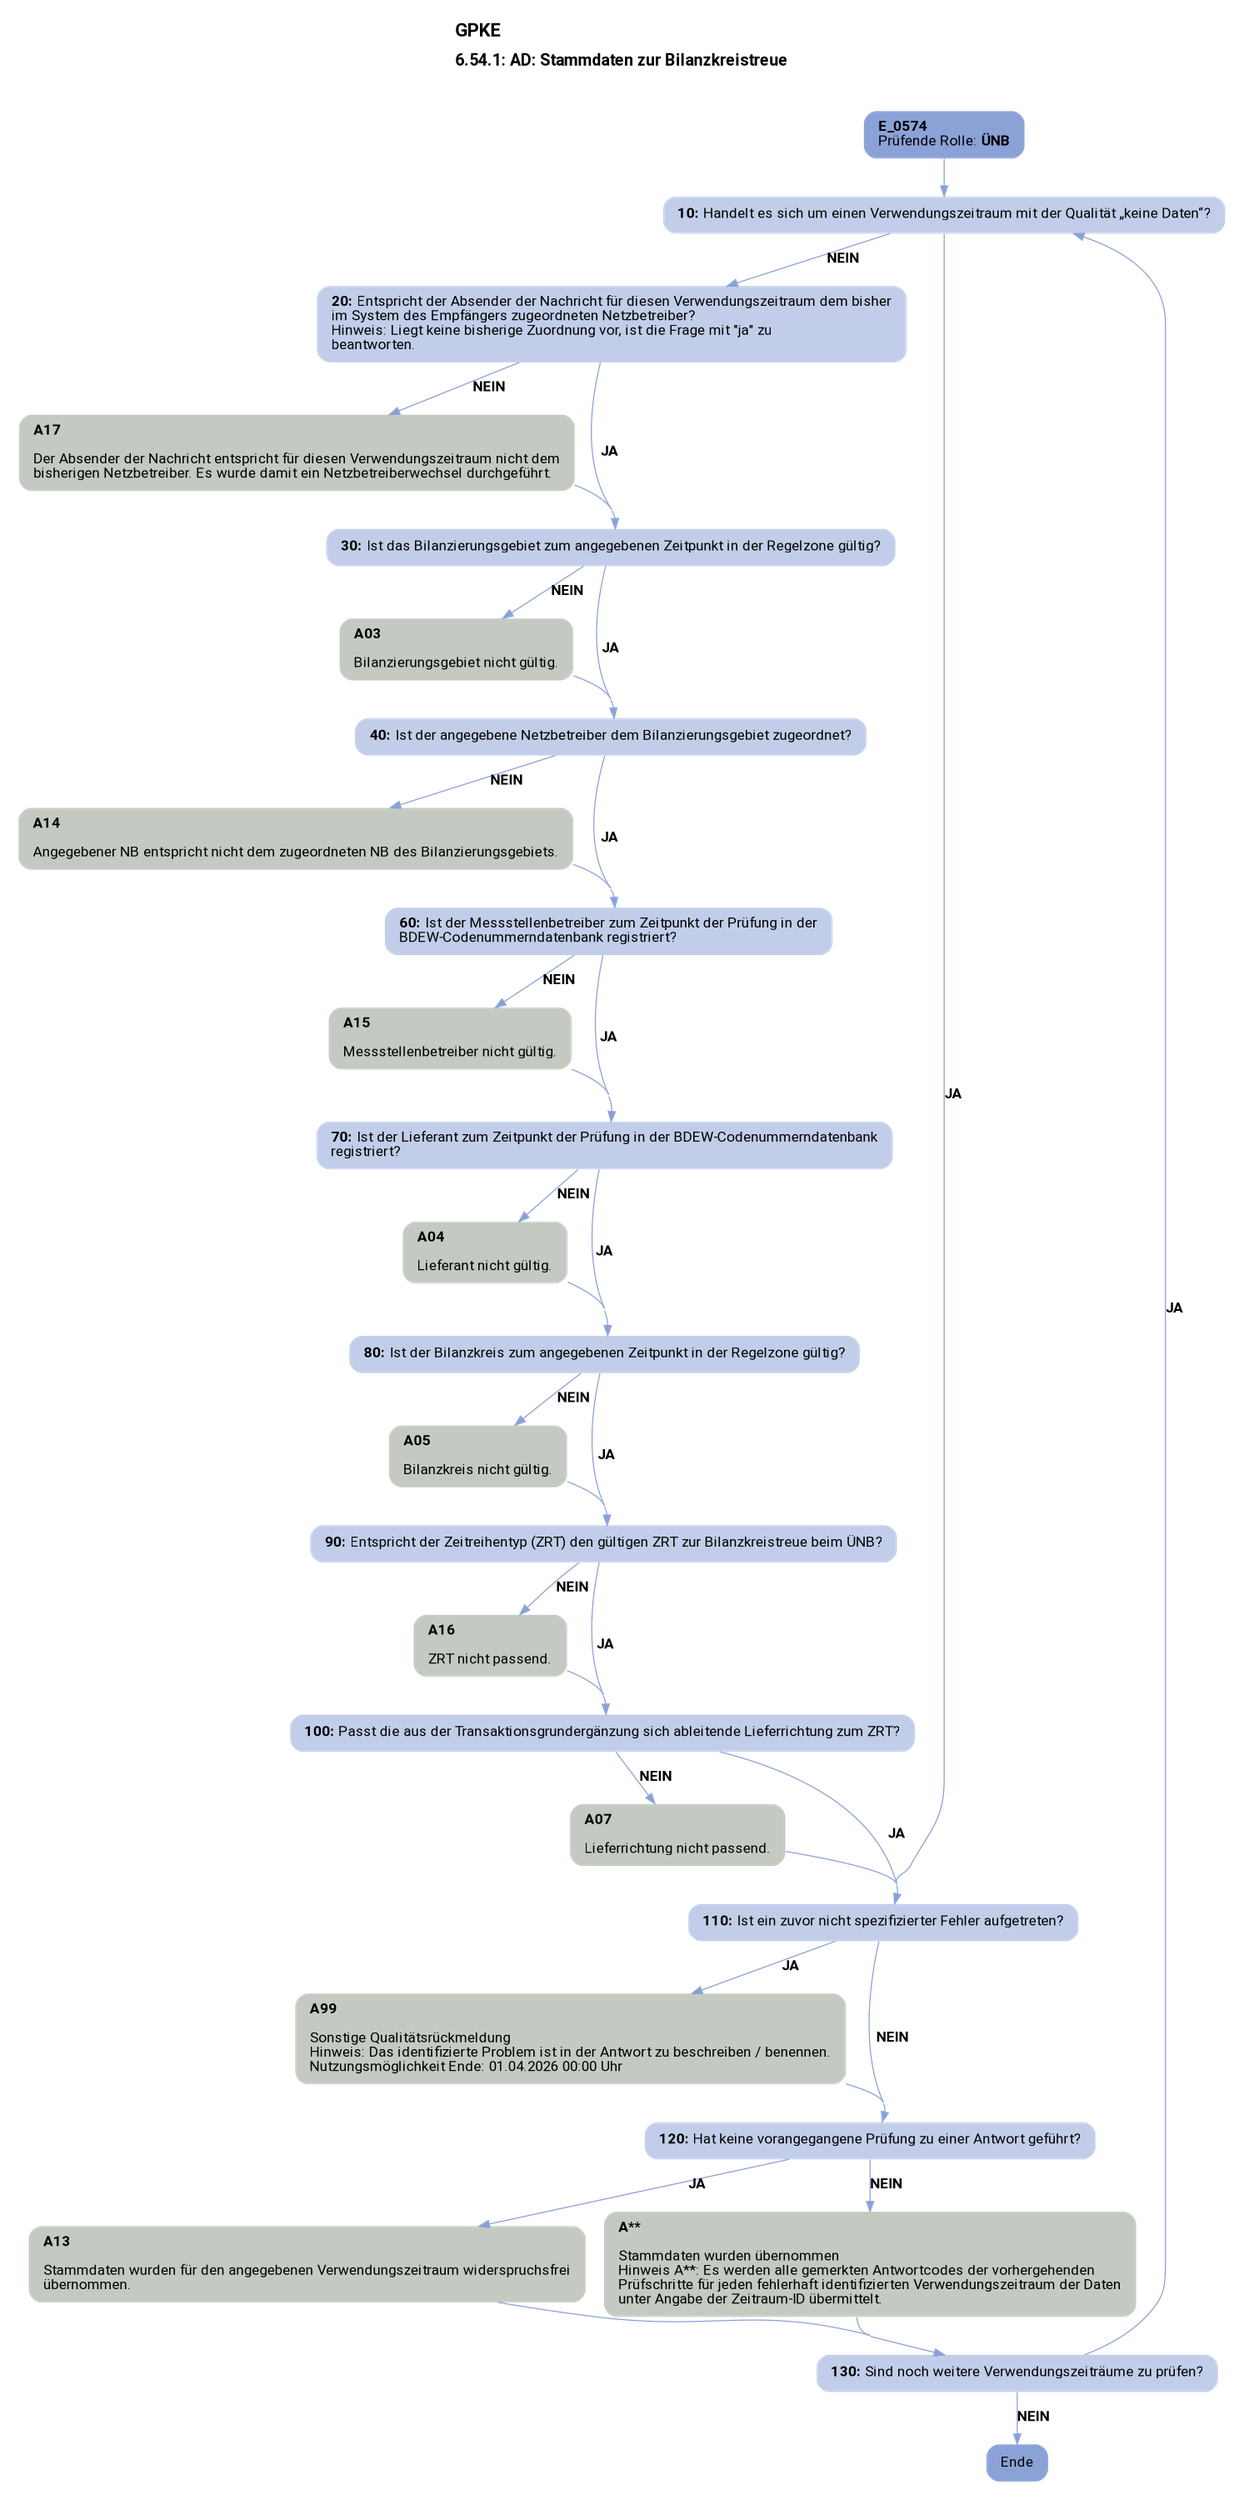digraph D {
    labelloc="t";
    label=<<B><FONT POINT-SIZE="18">GPKE</FONT></B><BR align="left"/><BR/><B><FONT POINT-SIZE="16">6.54.1: AD: Stammdaten zur Bilanzkreistreue</FONT></B><BR align="left"/><BR/><BR/><BR/>>;
    ratio="compress";
    concentrate=true;
    pack=true;
    rankdir=TB;
    packmode="array";
    size="20,20";
    fontsize=12;
    pad=0.25;
    "Start" [margin="0.2,0.12", shape=box, style="filled,rounded", penwidth=0.0, fillcolor="#8ba2d7", label=<<B>E_0574</B><BR align="left"/><FONT>Prüfende Rolle: <B>ÜNB</B></FONT><BR align="center"/>>, fontname="Roboto, sans-serif"];
    "10" [margin="0.2,0.12", shape=box, style="filled,rounded", penwidth=0.0, fillcolor="#c2cee9", label=<<B>10: </B>Handelt es sich um einen Verwendungszeitraum mit der Qualität „keine Daten“?<BR align="left"/>>, fontname="Roboto, sans-serif"];
    "20" [margin="0.2,0.12", shape=box, style="filled,rounded", penwidth=0.0, fillcolor="#c2cee9", label=<<B>20: </B>Entspricht der Absender der Nachricht für diesen Verwendungszeitraum dem bisher<BR align="left"/>im System des Empfängers zugeordneten Netzbetreiber?<BR align="left"/>Hinweis: Liegt keine bisherige Zuordnung vor, ist die Frage mit "ja" zu<BR align="left"/>beantworten.<BR align="left"/>>, fontname="Roboto, sans-serif"];
    "A17_30" [margin="0.2,0.12", shape=box, style="filled,rounded", penwidth=0.0, fillcolor="#c4cac1", label=<<B>A17</B><BR align="left"/><BR align="left"/><FONT>Der Absender der Nachricht entspricht für diesen Verwendungszeitraum nicht dem<BR align="left"/>bisherigen Netzbetreiber. Es wurde damit ein Netzbetreiberwechsel durchgeführt.<BR align="left"/></FONT>>, fontname="Roboto, sans-serif"];
    "30" [margin="0.2,0.12", shape=box, style="filled,rounded", penwidth=0.0, fillcolor="#c2cee9", label=<<B>30: </B>Ist das Bilanzierungsgebiet zum angegebenen Zeitpunkt in der Regelzone gültig?<BR align="left"/>>, fontname="Roboto, sans-serif"];
    "A03_40" [margin="0.2,0.12", shape=box, style="filled,rounded", penwidth=0.0, fillcolor="#c4cac1", label=<<B>A03</B><BR align="left"/><BR align="left"/><FONT>Bilanzierungsgebiet nicht gültig.<BR align="left"/></FONT>>, fontname="Roboto, sans-serif"];
    "40" [margin="0.2,0.12", shape=box, style="filled,rounded", penwidth=0.0, fillcolor="#c2cee9", label=<<B>40: </B>Ist der angegebene Netzbetreiber dem Bilanzierungsgebiet zugeordnet?<BR align="left"/>>, fontname="Roboto, sans-serif"];
    "A14_60" [margin="0.2,0.12", shape=box, style="filled,rounded", penwidth=0.0, fillcolor="#c4cac1", label=<<B>A14</B><BR align="left"/><BR align="left"/><FONT>Angegebener NB entspricht nicht dem zugeordneten NB des Bilanzierungsgebiets.<BR align="left"/></FONT>>, fontname="Roboto, sans-serif"];
    "60" [margin="0.2,0.12", shape=box, style="filled,rounded", penwidth=0.0, fillcolor="#c2cee9", label=<<B>60: </B>Ist der Messstellenbetreiber zum Zeitpunkt der Prüfung in der<BR align="left"/>BDEW-Codenummerndatenbank registriert?<BR align="left"/>>, fontname="Roboto, sans-serif"];
    "A15_70" [margin="0.2,0.12", shape=box, style="filled,rounded", penwidth=0.0, fillcolor="#c4cac1", label=<<B>A15</B><BR align="left"/><BR align="left"/><FONT>Messstellenbetreiber nicht gültig.<BR align="left"/></FONT>>, fontname="Roboto, sans-serif"];
    "70" [margin="0.2,0.12", shape=box, style="filled,rounded", penwidth=0.0, fillcolor="#c2cee9", label=<<B>70: </B>Ist der Lieferant zum Zeitpunkt der Prüfung in der BDEW-Codenummerndatenbank<BR align="left"/>registriert?<BR align="left"/>>, fontname="Roboto, sans-serif"];
    "A04_80" [margin="0.2,0.12", shape=box, style="filled,rounded", penwidth=0.0, fillcolor="#c4cac1", label=<<B>A04</B><BR align="left"/><BR align="left"/><FONT>Lieferant nicht gültig.<BR align="left"/></FONT>>, fontname="Roboto, sans-serif"];
    "80" [margin="0.2,0.12", shape=box, style="filled,rounded", penwidth=0.0, fillcolor="#c2cee9", label=<<B>80: </B>Ist der Bilanzkreis zum angegebenen Zeitpunkt in der Regelzone gültig?<BR align="left"/>>, fontname="Roboto, sans-serif"];
    "A05_90" [margin="0.2,0.12", shape=box, style="filled,rounded", penwidth=0.0, fillcolor="#c4cac1", label=<<B>A05</B><BR align="left"/><BR align="left"/><FONT>Bilanzkreis nicht gültig.<BR align="left"/></FONT>>, fontname="Roboto, sans-serif"];
    "90" [margin="0.2,0.12", shape=box, style="filled,rounded", penwidth=0.0, fillcolor="#c2cee9", label=<<B>90: </B>Entspricht der Zeitreihentyp (ZRT) den gültigen ZRT zur Bilanzkreistreue beim ÜNB?<BR align="left"/>>, fontname="Roboto, sans-serif"];
    "A16_100" [margin="0.2,0.12", shape=box, style="filled,rounded", penwidth=0.0, fillcolor="#c4cac1", label=<<B>A16</B><BR align="left"/><BR align="left"/><FONT>ZRT nicht passend.<BR align="left"/></FONT>>, fontname="Roboto, sans-serif"];
    "100" [margin="0.2,0.12", shape=box, style="filled,rounded", penwidth=0.0, fillcolor="#c2cee9", label=<<B>100: </B>Passt die aus der Transaktionsgrundergänzung sich ableitende Lieferrichtung zum ZRT?<BR align="left"/>>, fontname="Roboto, sans-serif"];
    "A07_110" [margin="0.2,0.12", shape=box, style="filled,rounded", penwidth=0.0, fillcolor="#c4cac1", label=<<B>A07</B><BR align="left"/><BR align="left"/><FONT>Lieferrichtung nicht passend.<BR align="left"/></FONT>>, fontname="Roboto, sans-serif"];
    "110" [margin="0.2,0.12", shape=box, style="filled,rounded", penwidth=0.0, fillcolor="#c2cee9", label=<<B>110: </B>Ist ein zuvor nicht spezifizierter Fehler aufgetreten?<BR align="left"/>>, fontname="Roboto, sans-serif"];
    "A99_120" [margin="0.2,0.12", shape=box, style="filled,rounded", penwidth=0.0, fillcolor="#c4cac1", label=<<B>A99</B><BR align="left"/><BR align="left"/><FONT>Sonstige Qualitätsrückmeldung<BR align="left"/>Hinweis: Das identifizierte Problem ist in der Antwort zu beschreiben / benennen.<BR align="left"/>Nutzungsmöglichkeit Ende: 01.04.2026 00:00 Uhr<BR align="left"/></FONT>>, fontname="Roboto, sans-serif"];
    "120" [margin="0.2,0.12", shape=box, style="filled,rounded", penwidth=0.0, fillcolor="#c2cee9", label=<<B>120: </B>Hat keine vorangegangene Prüfung zu einer Antwort geführt?<BR align="left"/>>, fontname="Roboto, sans-serif"];
    "A13_130" [margin="0.2,0.12", shape=box, style="filled,rounded", penwidth=0.0, fillcolor="#c4cac1", label=<<B>A13</B><BR align="left"/><BR align="left"/><FONT>Stammdaten wurden für den angegebenen Verwendungszeitraum widerspruchsfrei<BR align="left"/>übernommen.<BR align="left"/></FONT>>, fontname="Roboto, sans-serif"];
    "A**_130" [margin="0.2,0.12", shape=box, style="filled,rounded", penwidth=0.0, fillcolor="#c4cac1", label=<<B>A**</B><BR align="left"/><BR align="left"/><FONT>Stammdaten wurden übernommen<BR align="left"/>Hinweis A**: Es werden alle gemerkten Antwortcodes der vorhergehenden<BR align="left"/>Prüfschritte für jeden fehlerhaft identifizierten Verwendungszeitraum der Daten<BR align="left"/>unter Angabe der Zeitraum-ID übermittelt.<BR align="left"/></FONT>>, fontname="Roboto, sans-serif"];
    "130" [margin="0.2,0.12", shape=box, style="filled,rounded", penwidth=0.0, fillcolor="#c2cee9", label=<<B>130: </B>Sind noch weitere Verwendungszeiträume zu prüfen?<BR align="left"/>>, fontname="Roboto, sans-serif"];
    "Ende" [margin="0.2,0.12", shape=box, style="filled,rounded", penwidth=0.0, fillcolor="#8ba2d7", label="Ende", fontname="Roboto, sans-serif"];

    "Start" -> "10" [color="#88a0d6"];
    "10" -> "110" [label=<<B>JA</B>>, color="#88a0d6", fontname="Roboto, sans-serif"];
    "10" -> "20" [label=<<B>NEIN</B>>, color="#88a0d6", fontname="Roboto, sans-serif"];
    "20" -> "A17_30" [label=<<B>NEIN</B>>, color="#88a0d6", fontname="Roboto, sans-serif"];
    "20" -> "30" [label=<<B>JA</B>>, color="#88a0d6", fontname="Roboto, sans-serif"];
    "A17_30" -> "30" [color="#88a0d6"];
    "30" -> "A03_40" [label=<<B>NEIN</B>>, color="#88a0d6", fontname="Roboto, sans-serif"];
    "30" -> "40" [label=<<B>JA</B>>, color="#88a0d6", fontname="Roboto, sans-serif"];
    "A03_40" -> "40" [color="#88a0d6"];
    "40" -> "A14_60" [label=<<B>NEIN</B>>, color="#88a0d6", fontname="Roboto, sans-serif"];
    "40" -> "60" [label=<<B>JA</B>>, color="#88a0d6", fontname="Roboto, sans-serif"];
    "A14_60" -> "60" [color="#88a0d6"];
    "60" -> "A15_70" [label=<<B>NEIN</B>>, color="#88a0d6", fontname="Roboto, sans-serif"];
    "60" -> "70" [label=<<B>JA</B>>, color="#88a0d6", fontname="Roboto, sans-serif"];
    "A15_70" -> "70" [color="#88a0d6"];
    "70" -> "A04_80" [label=<<B>NEIN</B>>, color="#88a0d6", fontname="Roboto, sans-serif"];
    "70" -> "80" [label=<<B>JA</B>>, color="#88a0d6", fontname="Roboto, sans-serif"];
    "A04_80" -> "80" [color="#88a0d6"];
    "80" -> "A05_90" [label=<<B>NEIN</B>>, color="#88a0d6", fontname="Roboto, sans-serif"];
    "80" -> "90" [label=<<B>JA</B>>, color="#88a0d6", fontname="Roboto, sans-serif"];
    "A05_90" -> "90" [color="#88a0d6"];
    "90" -> "A16_100" [label=<<B>NEIN</B>>, color="#88a0d6", fontname="Roboto, sans-serif"];
    "90" -> "100" [label=<<B>JA</B>>, color="#88a0d6", fontname="Roboto, sans-serif"];
    "A16_100" -> "100" [color="#88a0d6"];
    "100" -> "A07_110" [label=<<B>NEIN</B>>, color="#88a0d6", fontname="Roboto, sans-serif"];
    "100" -> "110" [label=<<B>JA</B>>, color="#88a0d6", fontname="Roboto, sans-serif"];
    "A07_110" -> "110" [color="#88a0d6"];
    "110" -> "A99_120" [label=<<B>JA</B>>, color="#88a0d6", fontname="Roboto, sans-serif"];
    "110" -> "120" [label=<<B>NEIN</B>>, color="#88a0d6", fontname="Roboto, sans-serif"];
    "A99_120" -> "120" [color="#88a0d6"];
    "120" -> "A13_130" [label=<<B>JA</B>>, color="#88a0d6", fontname="Roboto, sans-serif"];
    "120" -> "A**_130" [label=<<B>NEIN</B>>, color="#88a0d6", fontname="Roboto, sans-serif"];
    "A13_130" -> "130" [color="#88a0d6"];
    "A**_130" -> "130" [color="#88a0d6"];
    "130" -> "10" [label=<<B>JA</B>>, color="#88a0d6", fontname="Roboto, sans-serif"];
    "130" -> "Ende" [label=<<B>NEIN</B>>, color="#88a0d6", fontname="Roboto, sans-serif"];

    bgcolor="transparent";
fontname="Roboto, sans-serif";
}